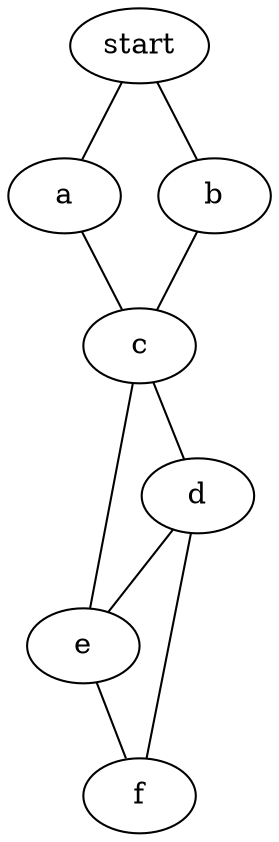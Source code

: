 graph {
    0 [ label = "start" ]
    1 [ label = "a" ]
    2 [ label = "b" ]
    3 [ label = "c" ]
    4 [ label = "d" ]
    5 [ label = "e" ]
    6 [ label = "f" ]
    0 -- 1 [ ]
    0 -- 2 [ ]
    1 -- 3 [ ]
    2 -- 3 [ ]
    3 -- 4 [ ]
    3 -- 5 [ ]
    4 -- 5 [ ]
    5 -- 6 [ ]
    4 -- 6 [ ]
}
